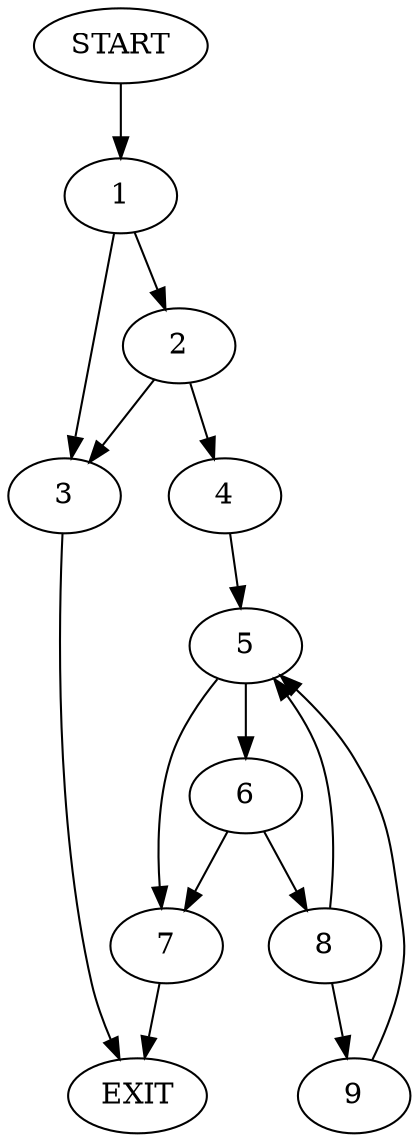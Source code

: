 digraph {
0 [label="START"]
10 [label="EXIT"]
0 -> 1
1 -> 2
1 -> 3
2 -> 4
2 -> 3
3 -> 10
4 -> 5
5 -> 6
5 -> 7
6 -> 7
6 -> 8
7 -> 10
8 -> 5
8 -> 9
9 -> 5
}
